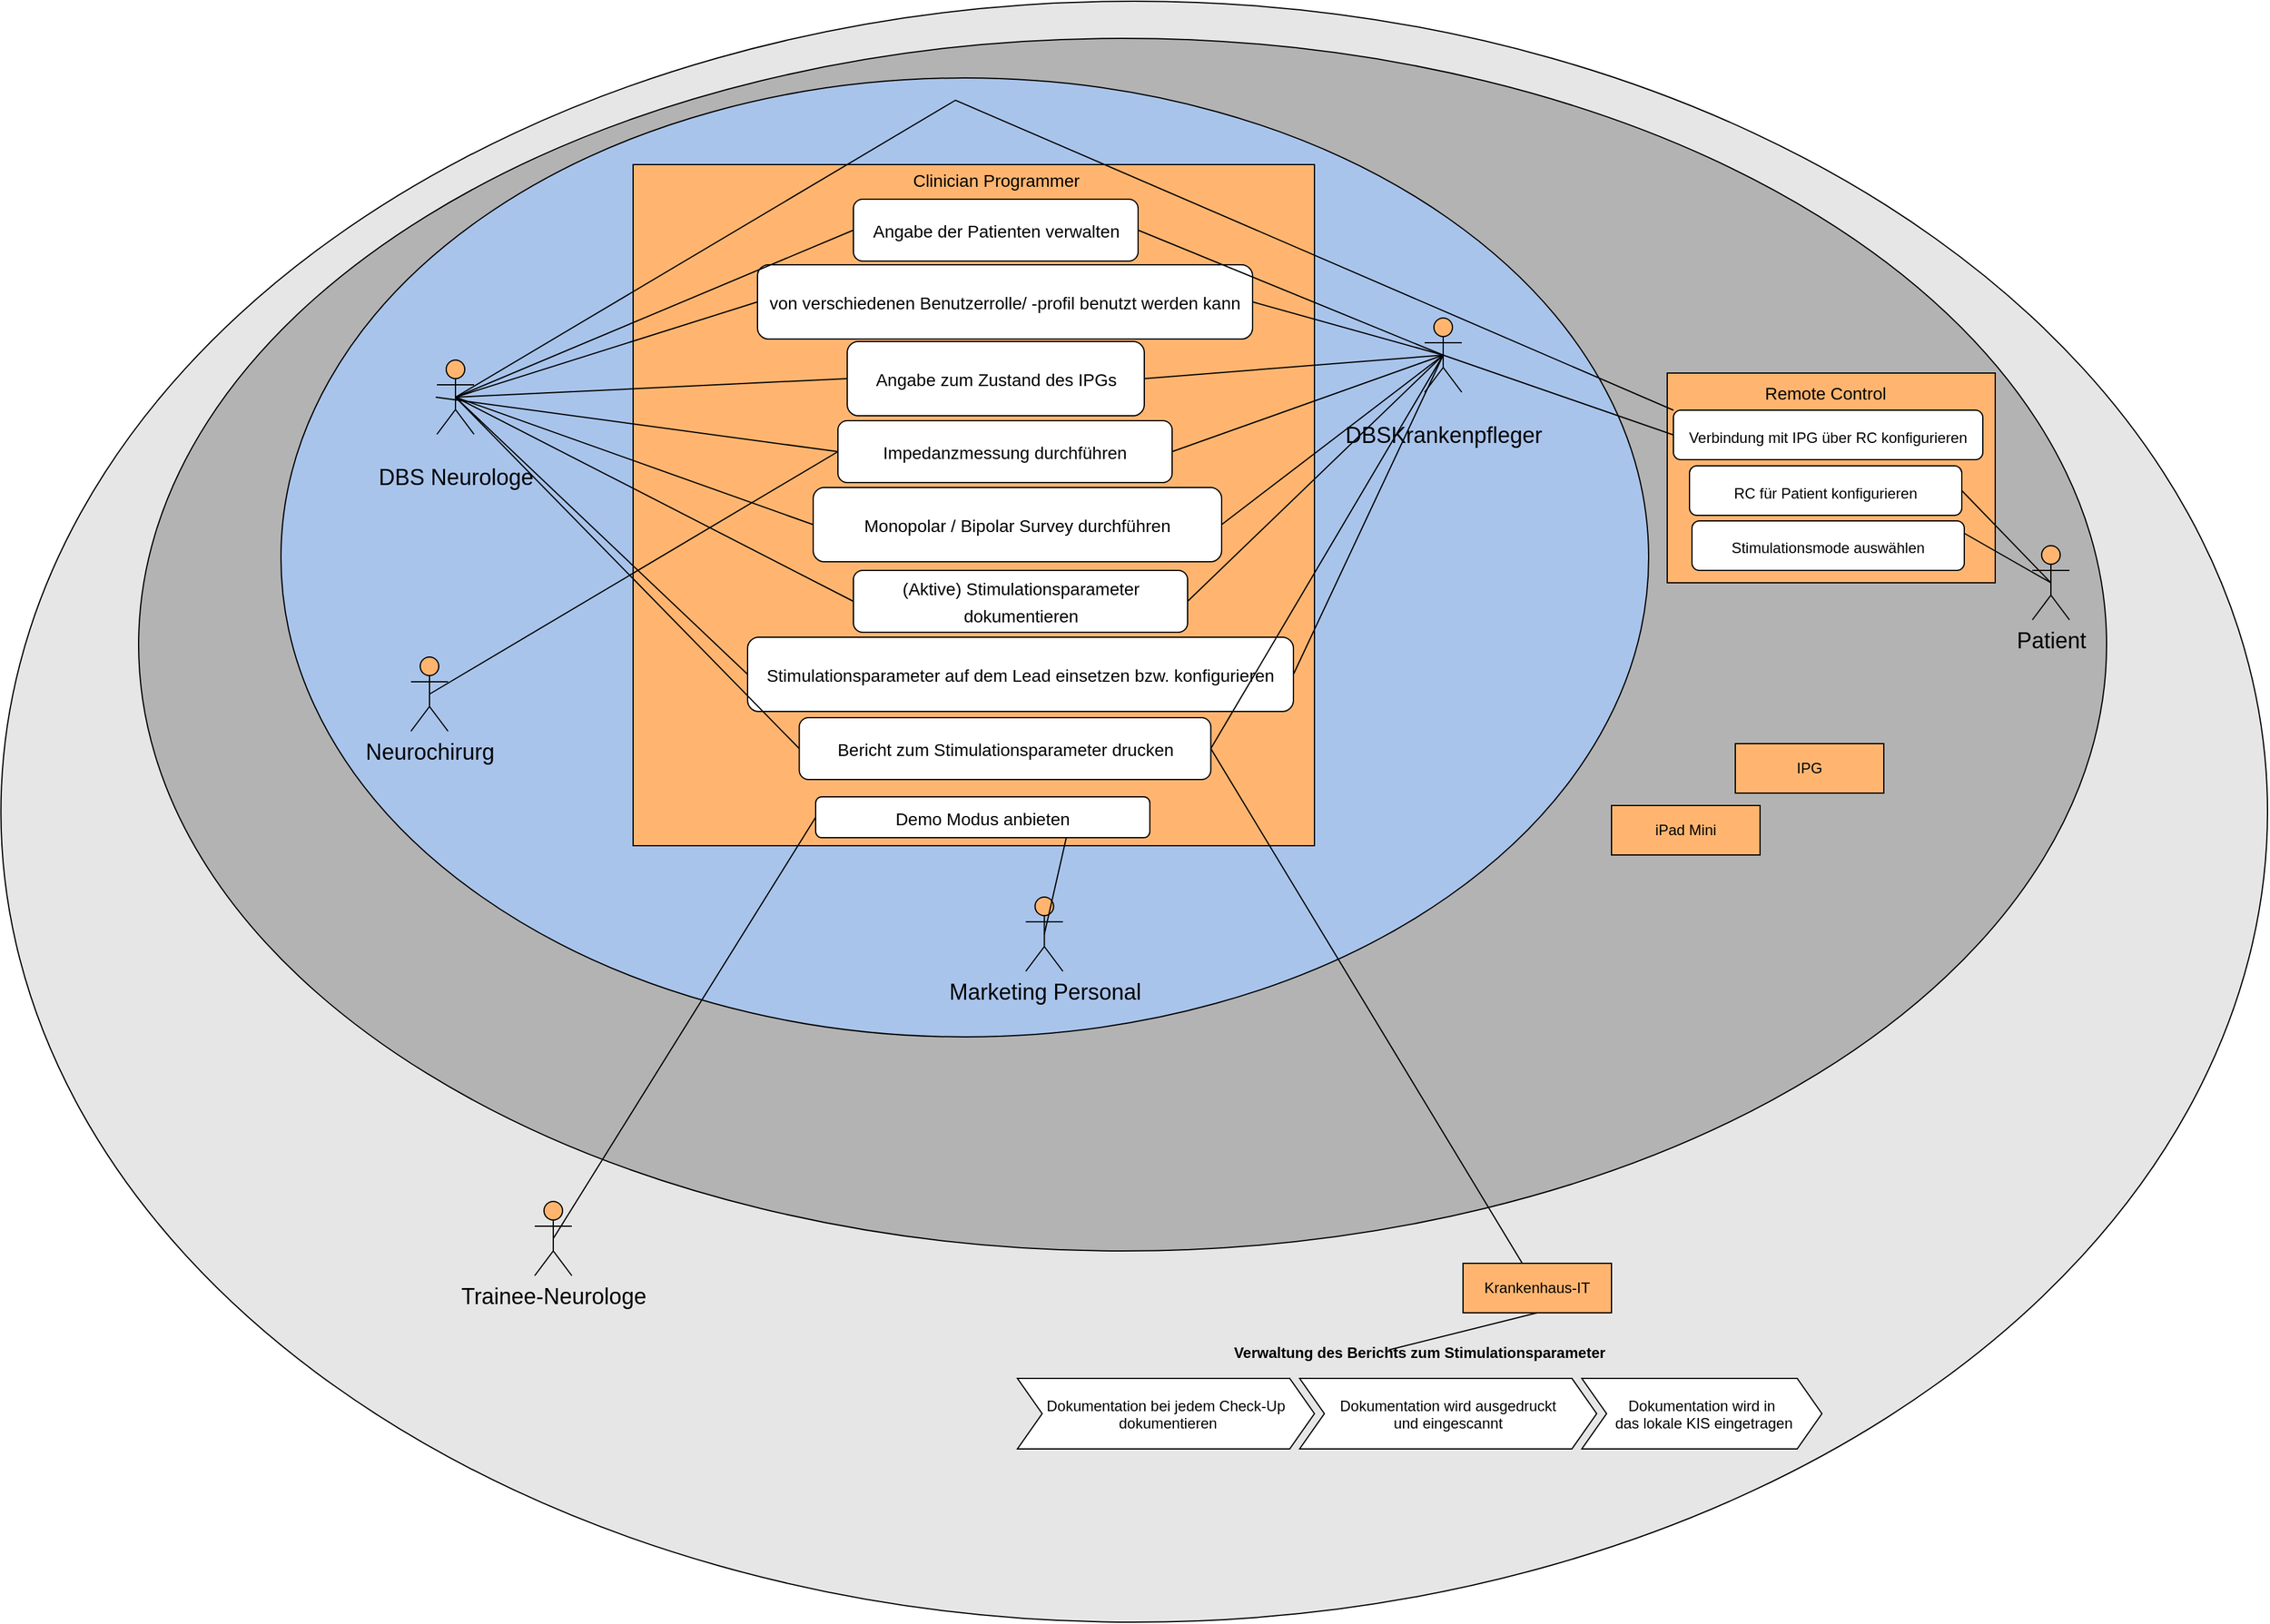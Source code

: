 <mxfile version="17.4.5" type="github">
  <diagram id="COCRISKAF5RU_WuCZG3C" name="Page-1">
    <mxGraphModel dx="5519" dy="1094" grid="1" gridSize="10" guides="1" tooltips="1" connect="1" arrows="1" fold="1" page="1" pageScale="1" pageWidth="3300" pageHeight="2339" math="0" shadow="0">
      <root>
        <mxCell id="0" />
        <mxCell id="1" parent="0" />
        <mxCell id="ObiDn6EqENm9eNaDBc-o-1" value="" style="ellipse;whiteSpace=wrap;html=1;fillColor=#E6E6E6;" parent="1" vertex="1">
          <mxGeometry x="-21.25" y="30" width="1831.25" height="1310" as="geometry" />
        </mxCell>
        <mxCell id="ObiDn6EqENm9eNaDBc-o-2" value="" style="ellipse;whiteSpace=wrap;html=1;fillColor=#B3B3B3;" parent="1" vertex="1">
          <mxGeometry x="90" y="60" width="1590" height="980" as="geometry" />
        </mxCell>
        <mxCell id="ObiDn6EqENm9eNaDBc-o-3" value="" style="ellipse;whiteSpace=wrap;html=1;fillColor=#A9C4EB;" parent="1" vertex="1">
          <mxGeometry x="205" y="92" width="1105" height="775" as="geometry" />
        </mxCell>
        <mxCell id="ObiDn6EqENm9eNaDBc-o-5" value="" style="whiteSpace=wrap;html=1;aspect=fixed;fontSize=36;fillColor=#FFB570;" parent="1" vertex="1">
          <mxGeometry x="489.5" y="162" width="550.5" height="550.5" as="geometry" />
        </mxCell>
        <mxCell id="ObiDn6EqENm9eNaDBc-o-6" value="&lt;font style=&quot;font-size: 18px&quot;&gt;DBS Neurologe&lt;/font&gt;" style="shape=umlActor;verticalLabelPosition=bottom;verticalAlign=top;html=1;outlineConnect=0;fontSize=36;fillColor=#FFB570;" parent="1" vertex="1">
          <mxGeometry x="331" y="320" width="30" height="60" as="geometry" />
        </mxCell>
        <mxCell id="ObiDn6EqENm9eNaDBc-o-7" value="Neurochirurg" style="shape=umlActor;verticalLabelPosition=bottom;verticalAlign=top;html=1;outlineConnect=0;fontSize=18;fillColor=#FFB570;" parent="1" vertex="1">
          <mxGeometry x="310" y="560" width="30" height="60" as="geometry" />
        </mxCell>
        <mxCell id="ObiDn6EqENm9eNaDBc-o-8" value="Patient" style="shape=umlActor;verticalLabelPosition=bottom;verticalAlign=top;html=1;outlineConnect=0;fontSize=18;fillColor=#FFB570;" parent="1" vertex="1">
          <mxGeometry x="1620" y="470" width="30" height="60" as="geometry" />
        </mxCell>
        <mxCell id="ObiDn6EqENm9eNaDBc-o-13" value="&lt;font style=&quot;font-size: 14px&quot;&gt;Angabe der Patienten verwalten&lt;/font&gt;" style="rounded=1;whiteSpace=wrap;html=1;fontSize=18;fillColor=#FFFFFF;" parent="1" vertex="1">
          <mxGeometry x="667.5" y="190" width="230" height="50" as="geometry" />
        </mxCell>
        <mxCell id="ObiDn6EqENm9eNaDBc-o-14" value="&lt;font style=&quot;font-size: 14px&quot;&gt;Demo Modus anbieten&lt;/font&gt;" style="rounded=1;whiteSpace=wrap;html=1;fontSize=18;fillColor=#FFFFFF;" parent="1" vertex="1">
          <mxGeometry x="637" y="673" width="270" height="33" as="geometry" />
        </mxCell>
        <mxCell id="ObiDn6EqENm9eNaDBc-o-15" value="&lt;font style=&quot;font-size: 14px&quot;&gt;Stimulationsparameter auf dem Lead einsetzen bzw. konfigurieren&lt;/font&gt;" style="rounded=1;whiteSpace=wrap;html=1;fontSize=18;fillColor=#FFFFFF;" parent="1" vertex="1">
          <mxGeometry x="582" y="544" width="441" height="60" as="geometry" />
        </mxCell>
        <mxCell id="ObiDn6EqENm9eNaDBc-o-25" value="&lt;font style=&quot;font-size: 14px&quot;&gt;Monopolar / Bipolar Survey durchführen&lt;/font&gt;" style="rounded=1;whiteSpace=wrap;html=1;fontSize=18;fillColor=#FFFFFF;" parent="1" vertex="1">
          <mxGeometry x="635" y="423" width="330" height="60" as="geometry" />
        </mxCell>
        <mxCell id="ObiDn6EqENm9eNaDBc-o-26" value="&lt;font style=&quot;font-size: 14px&quot;&gt;von verschiedenen Benutzerrolle/ -profil benutzt werden kann&lt;/font&gt;" style="rounded=1;whiteSpace=wrap;html=1;fontSize=18;fillColor=#FFFFFF;" parent="1" vertex="1">
          <mxGeometry x="590" y="243" width="400" height="60" as="geometry" />
        </mxCell>
        <mxCell id="ObiDn6EqENm9eNaDBc-o-27" value="&lt;font style=&quot;font-size: 14px&quot;&gt;Angabe zum Zustand des IPGs&lt;/font&gt;" style="rounded=1;whiteSpace=wrap;html=1;fontSize=18;fillColor=#FFFFFF;" parent="1" vertex="1">
          <mxGeometry x="662.5" y="305" width="240" height="60" as="geometry" />
        </mxCell>
        <mxCell id="ObiDn6EqENm9eNaDBc-o-36" value="iPad Mini" style="rounded=0;whiteSpace=wrap;html=1;fontSize=12;fillColor=#FFB570;" parent="1" vertex="1">
          <mxGeometry x="1280" y="680" width="120" height="40" as="geometry" />
        </mxCell>
        <mxCell id="ObiDn6EqENm9eNaDBc-o-37" value="IPG" style="rounded=0;whiteSpace=wrap;html=1;fontSize=12;fillColor=#FFB570;" parent="1" vertex="1">
          <mxGeometry x="1380" y="630" width="120" height="40" as="geometry" />
        </mxCell>
        <mxCell id="ObiDn6EqENm9eNaDBc-o-47" value="&lt;font style=&quot;font-size: 18px&quot;&gt;DBSKrankenpfleger&lt;/font&gt;" style="shape=umlActor;verticalLabelPosition=bottom;verticalAlign=top;html=1;outlineConnect=0;fontSize=36;fillColor=#FFB570;" parent="1" vertex="1">
          <mxGeometry x="1129" y="286" width="30" height="60" as="geometry" />
        </mxCell>
        <mxCell id="ObiDn6EqENm9eNaDBc-o-49" value="&lt;font&gt;&lt;font style=&quot;font-size: 14px&quot;&gt;(Aktive) Stimulationsparameter dokumentieren&lt;/font&gt;&lt;br&gt;&lt;/font&gt;" style="rounded=1;whiteSpace=wrap;html=1;fontSize=18;fillColor=#FFFFFF;" parent="1" vertex="1">
          <mxGeometry x="667.5" y="490" width="270" height="50" as="geometry" />
        </mxCell>
        <mxCell id="_qRffOKylw16JEMIoA7c-6" value="&lt;font style=&quot;font-size: 14px&quot;&gt;Impedanzmessung durchführen&lt;/font&gt;" style="rounded=1;whiteSpace=wrap;html=1;fontSize=18;fillColor=#FFFFFF;" parent="1" vertex="1">
          <mxGeometry x="655" y="369" width="270" height="50" as="geometry" />
        </mxCell>
        <mxCell id="_qRffOKylw16JEMIoA7c-11" value="" style="endArrow=none;html=1;rounded=0;fontSize=14;exitX=0.5;exitY=0.5;exitDx=0;exitDy=0;exitPerimeter=0;entryX=0;entryY=0.5;entryDx=0;entryDy=0;" parent="1" source="ObiDn6EqENm9eNaDBc-o-6" target="ObiDn6EqENm9eNaDBc-o-13" edge="1">
          <mxGeometry width="50" height="50" relative="1" as="geometry">
            <mxPoint x="880" y="490" as="sourcePoint" />
            <mxPoint x="930" y="440" as="targetPoint" />
          </mxGeometry>
        </mxCell>
        <mxCell id="_qRffOKylw16JEMIoA7c-12" value="" style="endArrow=none;html=1;rounded=0;fontSize=14;exitX=0.5;exitY=0.5;exitDx=0;exitDy=0;exitPerimeter=0;entryX=0;entryY=0.5;entryDx=0;entryDy=0;" parent="1" source="ObiDn6EqENm9eNaDBc-o-6" target="ObiDn6EqENm9eNaDBc-o-26" edge="1">
          <mxGeometry width="50" height="50" relative="1" as="geometry">
            <mxPoint x="335" y="360" as="sourcePoint" />
            <mxPoint x="677.5" y="225" as="targetPoint" />
          </mxGeometry>
        </mxCell>
        <mxCell id="_qRffOKylw16JEMIoA7c-13" value="" style="endArrow=none;html=1;rounded=0;fontSize=14;entryX=0;entryY=0.5;entryDx=0;entryDy=0;exitX=0.5;exitY=0.5;exitDx=0;exitDy=0;exitPerimeter=0;" parent="1" source="ObiDn6EqENm9eNaDBc-o-6" target="ObiDn6EqENm9eNaDBc-o-27" edge="1">
          <mxGeometry width="50" height="50" relative="1" as="geometry">
            <mxPoint x="330" y="350" as="sourcePoint" />
            <mxPoint x="600" y="290" as="targetPoint" />
          </mxGeometry>
        </mxCell>
        <mxCell id="_qRffOKylw16JEMIoA7c-14" value="" style="endArrow=none;html=1;rounded=0;fontSize=14;entryX=0;entryY=0.5;entryDx=0;entryDy=0;" parent="1" target="_qRffOKylw16JEMIoA7c-6" edge="1">
          <mxGeometry width="50" height="50" relative="1" as="geometry">
            <mxPoint x="330" y="350" as="sourcePoint" />
            <mxPoint x="600" y="360" as="targetPoint" />
          </mxGeometry>
        </mxCell>
        <mxCell id="_qRffOKylw16JEMIoA7c-15" value="" style="endArrow=none;html=1;rounded=0;fontSize=14;entryX=0;entryY=0.5;entryDx=0;entryDy=0;exitX=0.5;exitY=0.5;exitDx=0;exitDy=0;exitPerimeter=0;" parent="1" source="ObiDn6EqENm9eNaDBc-o-6" target="ObiDn6EqENm9eNaDBc-o-25" edge="1">
          <mxGeometry width="50" height="50" relative="1" as="geometry">
            <mxPoint x="340" y="360" as="sourcePoint" />
            <mxPoint x="665" y="425" as="targetPoint" />
          </mxGeometry>
        </mxCell>
        <mxCell id="_qRffOKylw16JEMIoA7c-16" value="" style="endArrow=none;html=1;rounded=0;fontSize=14;entryX=0;entryY=0.5;entryDx=0;entryDy=0;exitX=0.5;exitY=0.5;exitDx=0;exitDy=0;exitPerimeter=0;" parent="1" source="ObiDn6EqENm9eNaDBc-o-6" target="ObiDn6EqENm9eNaDBc-o-15" edge="1">
          <mxGeometry width="50" height="50" relative="1" as="geometry">
            <mxPoint x="335" y="360" as="sourcePoint" />
            <mxPoint x="610" y="490" as="targetPoint" />
          </mxGeometry>
        </mxCell>
        <mxCell id="_qRffOKylw16JEMIoA7c-17" value="" style="endArrow=none;html=1;rounded=0;fontSize=14;entryX=0;entryY=0.5;entryDx=0;entryDy=0;exitX=0.5;exitY=0.5;exitDx=0;exitDy=0;exitPerimeter=0;" parent="1" source="ObiDn6EqENm9eNaDBc-o-6" target="ObiDn6EqENm9eNaDBc-o-49" edge="1">
          <mxGeometry width="50" height="50" relative="1" as="geometry">
            <mxPoint x="335" y="360" as="sourcePoint" />
            <mxPoint x="610" y="565" as="targetPoint" />
          </mxGeometry>
        </mxCell>
        <mxCell id="_qRffOKylw16JEMIoA7c-19" value="" style="endArrow=none;html=1;rounded=0;fontSize=14;entryX=1;entryY=0.5;entryDx=0;entryDy=0;exitX=0.5;exitY=0.5;exitDx=0;exitDy=0;exitPerimeter=0;" parent="1" source="ObiDn6EqENm9eNaDBc-o-47" target="ObiDn6EqENm9eNaDBc-o-13" edge="1">
          <mxGeometry width="50" height="50" relative="1" as="geometry">
            <mxPoint x="335" y="360" as="sourcePoint" />
            <mxPoint x="612.5" y="710" as="targetPoint" />
          </mxGeometry>
        </mxCell>
        <mxCell id="_qRffOKylw16JEMIoA7c-20" value="" style="endArrow=none;html=1;rounded=0;fontSize=14;entryX=1;entryY=0.5;entryDx=0;entryDy=0;exitX=0.5;exitY=0.5;exitDx=0;exitDy=0;exitPerimeter=0;" parent="1" source="ObiDn6EqENm9eNaDBc-o-47" target="ObiDn6EqENm9eNaDBc-o-26" edge="1">
          <mxGeometry width="50" height="50" relative="1" as="geometry">
            <mxPoint x="1215" y="300" as="sourcePoint" />
            <mxPoint x="907.5" y="225" as="targetPoint" />
          </mxGeometry>
        </mxCell>
        <mxCell id="_qRffOKylw16JEMIoA7c-21" value="" style="endArrow=none;html=1;rounded=0;fontSize=14;entryX=1;entryY=0.5;entryDx=0;entryDy=0;exitX=0.5;exitY=0.5;exitDx=0;exitDy=0;exitPerimeter=0;" parent="1" source="ObiDn6EqENm9eNaDBc-o-47" target="ObiDn6EqENm9eNaDBc-o-27" edge="1">
          <mxGeometry width="50" height="50" relative="1" as="geometry">
            <mxPoint x="1215" y="300" as="sourcePoint" />
            <mxPoint x="1000" y="290" as="targetPoint" />
          </mxGeometry>
        </mxCell>
        <mxCell id="_qRffOKylw16JEMIoA7c-22" value="" style="endArrow=none;html=1;rounded=0;fontSize=14;entryX=1;entryY=0.5;entryDx=0;entryDy=0;exitX=0.5;exitY=0.5;exitDx=0;exitDy=0;exitPerimeter=0;" parent="1" source="ObiDn6EqENm9eNaDBc-o-47" target="_qRffOKylw16JEMIoA7c-6" edge="1">
          <mxGeometry width="50" height="50" relative="1" as="geometry">
            <mxPoint x="1215" y="300" as="sourcePoint" />
            <mxPoint x="1000" y="360" as="targetPoint" />
          </mxGeometry>
        </mxCell>
        <mxCell id="_qRffOKylw16JEMIoA7c-23" value="" style="endArrow=none;html=1;rounded=0;fontSize=14;entryX=1;entryY=0.5;entryDx=0;entryDy=0;exitX=0.5;exitY=0.5;exitDx=0;exitDy=0;exitPerimeter=0;" parent="1" source="ObiDn6EqENm9eNaDBc-o-47" target="ObiDn6EqENm9eNaDBc-o-25" edge="1">
          <mxGeometry width="50" height="50" relative="1" as="geometry">
            <mxPoint x="1215" y="300" as="sourcePoint" />
            <mxPoint x="935" y="425" as="targetPoint" />
          </mxGeometry>
        </mxCell>
        <mxCell id="_qRffOKylw16JEMIoA7c-24" value="" style="endArrow=none;html=1;rounded=0;fontSize=14;exitX=0.5;exitY=0.5;exitDx=0;exitDy=0;exitPerimeter=0;entryX=1;entryY=0.5;entryDx=0;entryDy=0;" parent="1" source="ObiDn6EqENm9eNaDBc-o-47" target="ObiDn6EqENm9eNaDBc-o-15" edge="1">
          <mxGeometry width="50" height="50" relative="1" as="geometry">
            <mxPoint x="1215" y="300" as="sourcePoint" />
            <mxPoint x="1010" y="490" as="targetPoint" />
          </mxGeometry>
        </mxCell>
        <mxCell id="_qRffOKylw16JEMIoA7c-25" value="" style="endArrow=none;html=1;rounded=0;fontSize=14;exitX=0.5;exitY=0.5;exitDx=0;exitDy=0;exitPerimeter=0;entryX=1;entryY=0.5;entryDx=0;entryDy=0;" parent="1" source="ObiDn6EqENm9eNaDBc-o-47" target="ObiDn6EqENm9eNaDBc-o-49" edge="1">
          <mxGeometry width="50" height="50" relative="1" as="geometry">
            <mxPoint x="1215" y="300" as="sourcePoint" />
            <mxPoint x="1010" y="565" as="targetPoint" />
          </mxGeometry>
        </mxCell>
        <mxCell id="_qRffOKylw16JEMIoA7c-28" value="" style="endArrow=none;html=1;rounded=0;fontSize=14;entryX=0;entryY=0.5;entryDx=0;entryDy=0;exitX=0.5;exitY=0.5;exitDx=0;exitDy=0;exitPerimeter=0;" parent="1" source="ObiDn6EqENm9eNaDBc-o-7" target="_qRffOKylw16JEMIoA7c-6" edge="1">
          <mxGeometry width="50" height="50" relative="1" as="geometry">
            <mxPoint x="335" y="360" as="sourcePoint" />
            <mxPoint x="612.5" y="710" as="targetPoint" />
          </mxGeometry>
        </mxCell>
        <mxCell id="_qRffOKylw16JEMIoA7c-29" value="Marketing Personal" style="shape=umlActor;verticalLabelPosition=bottom;verticalAlign=top;html=1;outlineConnect=0;fontSize=18;fillColor=#FFB570;" parent="1" vertex="1">
          <mxGeometry x="806.75" y="754" width="30" height="60" as="geometry" />
        </mxCell>
        <mxCell id="_qRffOKylw16JEMIoA7c-30" value="" style="endArrow=none;html=1;rounded=0;fontSize=14;exitX=0.5;exitY=0.5;exitDx=0;exitDy=0;exitPerimeter=0;entryX=0.75;entryY=1;entryDx=0;entryDy=0;" parent="1" source="_qRffOKylw16JEMIoA7c-29" target="ObiDn6EqENm9eNaDBc-o-14" edge="1">
          <mxGeometry width="50" height="50" relative="1" as="geometry">
            <mxPoint x="1215" y="300" as="sourcePoint" />
            <mxPoint x="1012.5" y="710" as="targetPoint" />
          </mxGeometry>
        </mxCell>
        <mxCell id="_qRffOKylw16JEMIoA7c-31" value="&lt;font&gt;&lt;font style=&quot;font-size: 14px&quot;&gt;Bericht zum Stimulationsparameter drucken&lt;/font&gt;&lt;br&gt;&lt;/font&gt;" style="rounded=1;whiteSpace=wrap;html=1;fontSize=18;fillColor=#FFFFFF;" parent="1" vertex="1">
          <mxGeometry x="623.75" y="609" width="332.5" height="50" as="geometry" />
        </mxCell>
        <mxCell id="_qRffOKylw16JEMIoA7c-33" value="Trainee-Neurologe" style="shape=umlActor;verticalLabelPosition=bottom;verticalAlign=top;html=1;outlineConnect=0;fontSize=18;fillColor=#FFB570;" parent="1" vertex="1">
          <mxGeometry x="410" y="1000" width="30" height="60" as="geometry" />
        </mxCell>
        <mxCell id="_qRffOKylw16JEMIoA7c-34" value="" style="endArrow=none;html=1;rounded=0;fontSize=14;exitX=0.5;exitY=0.5;exitDx=0;exitDy=0;exitPerimeter=0;entryX=0;entryY=0.5;entryDx=0;entryDy=0;" parent="1" source="_qRffOKylw16JEMIoA7c-33" target="ObiDn6EqENm9eNaDBc-o-14" edge="1">
          <mxGeometry width="50" height="50" relative="1" as="geometry">
            <mxPoint x="1215" y="664" as="sourcePoint" />
            <mxPoint x="945" y="796.5" as="targetPoint" />
          </mxGeometry>
        </mxCell>
        <mxCell id="_qRffOKylw16JEMIoA7c-40" value="" style="rounded=0;whiteSpace=wrap;html=1;fontSize=14;fillColor=#FFB570;" parent="1" vertex="1">
          <mxGeometry x="1325" y="330.5" width="265" height="169.5" as="geometry" />
        </mxCell>
        <mxCell id="_qRffOKylw16JEMIoA7c-37" value="" style="endArrow=none;html=1;rounded=0;fontSize=14;entryX=0;entryY=0.5;entryDx=0;entryDy=0;exitX=0.5;exitY=0.5;exitDx=0;exitDy=0;exitPerimeter=0;" parent="1" source="ObiDn6EqENm9eNaDBc-o-6" target="_qRffOKylw16JEMIoA7c-31" edge="1">
          <mxGeometry width="50" height="50" relative="1" as="geometry">
            <mxPoint x="335" y="360" as="sourcePoint" />
            <mxPoint x="592" y="584" as="targetPoint" />
          </mxGeometry>
        </mxCell>
        <mxCell id="_qRffOKylw16JEMIoA7c-38" value="" style="endArrow=none;html=1;rounded=0;fontSize=14;exitX=0.5;exitY=0.5;exitDx=0;exitDy=0;exitPerimeter=0;entryX=1;entryY=0.5;entryDx=0;entryDy=0;" parent="1" source="ObiDn6EqENm9eNaDBc-o-47" target="_qRffOKylw16JEMIoA7c-31" edge="1">
          <mxGeometry width="50" height="50" relative="1" as="geometry">
            <mxPoint x="1216" y="326" as="sourcePoint" />
            <mxPoint x="1033" y="584" as="targetPoint" />
          </mxGeometry>
        </mxCell>
        <mxCell id="ObiDn6EqENm9eNaDBc-o-16" value="&lt;span style=&quot;font-size: 12px&quot;&gt;Verbindung mit IPG über RC konfigurieren&lt;/span&gt;" style="rounded=1;whiteSpace=wrap;html=1;fontSize=18;fillColor=#FFFFFF;" parent="1" vertex="1">
          <mxGeometry x="1330" y="360.5" width="250" height="40" as="geometry" />
        </mxCell>
        <mxCell id="_qRffOKylw16JEMIoA7c-35" value="&lt;span style=&quot;font-size: 12px&quot;&gt;RC für Patient konfigurieren&lt;/span&gt;" style="rounded=1;whiteSpace=wrap;html=1;fontSize=18;fillColor=#FFFFFF;" parent="1" vertex="1">
          <mxGeometry x="1343" y="405.5" width="220" height="40" as="geometry" />
        </mxCell>
        <mxCell id="_qRffOKylw16JEMIoA7c-41" value="Remote Control" style="text;html=1;strokeColor=none;fillColor=none;align=center;verticalAlign=middle;whiteSpace=wrap;rounded=0;fontSize=14;" parent="1" vertex="1">
          <mxGeometry x="1388" y="331.5" width="130" height="30" as="geometry" />
        </mxCell>
        <mxCell id="_qRffOKylw16JEMIoA7c-42" value="Clinician Programmer" style="text;html=1;strokeColor=none;fillColor=none;align=center;verticalAlign=middle;whiteSpace=wrap;rounded=0;fontSize=14;" parent="1" vertex="1">
          <mxGeometry x="697.5" y="160" width="170" height="30" as="geometry" />
        </mxCell>
        <mxCell id="_qRffOKylw16JEMIoA7c-45" value="&lt;span style=&quot;font-size: 12px&quot;&gt;Stimulationsmode auswählen&lt;/span&gt;" style="rounded=1;whiteSpace=wrap;html=1;fontSize=18;fillColor=#FFFFFF;" parent="1" vertex="1">
          <mxGeometry x="1345" y="450" width="220" height="40" as="geometry" />
        </mxCell>
        <mxCell id="_qRffOKylw16JEMIoA7c-46" value="" style="endArrow=none;html=1;rounded=0;fontSize=14;exitX=0.5;exitY=0.5;exitDx=0;exitDy=0;exitPerimeter=0;entryX=1;entryY=0.25;entryDx=0;entryDy=0;" parent="1" source="ObiDn6EqENm9eNaDBc-o-8" target="_qRffOKylw16JEMIoA7c-45" edge="1">
          <mxGeometry width="50" height="50" relative="1" as="geometry">
            <mxPoint x="1154" y="326" as="sourcePoint" />
            <mxPoint x="1560" y="470" as="targetPoint" />
          </mxGeometry>
        </mxCell>
        <mxCell id="_qRffOKylw16JEMIoA7c-47" value="" style="endArrow=none;html=1;rounded=0;fontSize=14;exitX=0.5;exitY=0.5;exitDx=0;exitDy=0;exitPerimeter=0;entryX=1;entryY=0.5;entryDx=0;entryDy=0;" parent="1" source="ObiDn6EqENm9eNaDBc-o-8" target="_qRffOKylw16JEMIoA7c-35" edge="1">
          <mxGeometry width="50" height="50" relative="1" as="geometry">
            <mxPoint x="1645.0" y="510" as="sourcePoint" />
            <mxPoint x="1575" y="470" as="targetPoint" />
          </mxGeometry>
        </mxCell>
        <mxCell id="_qRffOKylw16JEMIoA7c-48" value="" style="endArrow=none;html=1;rounded=0;fontSize=14;entryX=0.5;entryY=0.5;entryDx=0;entryDy=0;exitX=0;exitY=0.5;exitDx=0;exitDy=0;entryPerimeter=0;" parent="1" source="ObiDn6EqENm9eNaDBc-o-16" target="ObiDn6EqENm9eNaDBc-o-47" edge="1">
          <mxGeometry width="50" height="50" relative="1" as="geometry">
            <mxPoint x="1154" y="326" as="sourcePoint" />
            <mxPoint x="907.5" y="225" as="targetPoint" />
          </mxGeometry>
        </mxCell>
        <mxCell id="_qRffOKylw16JEMIoA7c-49" value="" style="endArrow=none;html=1;rounded=0;fontSize=14;entryX=0.5;entryY=0.5;entryDx=0;entryDy=0;entryPerimeter=0;exitX=0;exitY=0;exitDx=0;exitDy=0;" parent="1" source="ObiDn6EqENm9eNaDBc-o-16" target="ObiDn6EqENm9eNaDBc-o-6" edge="1">
          <mxGeometry width="50" height="50" relative="1" as="geometry">
            <mxPoint x="1330" y="380" as="sourcePoint" />
            <mxPoint x="1154" y="326" as="targetPoint" />
            <Array as="points">
              <mxPoint x="750" y="110" />
            </Array>
          </mxGeometry>
        </mxCell>
        <mxCell id="9tCZ_6rYoexcBzTBrJE4-1" value="Verwaltung des Berichts zum Stimulationsparameter" style="swimlane;childLayout=stackLayout;horizontal=1;fillColor=none;horizontalStack=1;resizeParent=1;resizeParentMax=0;resizeLast=0;collapsible=0;strokeColor=none;stackBorder=10;stackSpacing=-12;resizable=1;align=center;points=[];fontColor=#000000;" vertex="1" parent="1">
          <mxGeometry x="790" y="1110" width="670" height="100" as="geometry" />
        </mxCell>
        <mxCell id="9tCZ_6rYoexcBzTBrJE4-2" value="Dokumentation bei jedem Check-Up&#xa; dokumentieren" style="shape=step;perimeter=stepPerimeter;fixedSize=1;points=[];" vertex="1" parent="9tCZ_6rYoexcBzTBrJE4-1">
          <mxGeometry x="10" y="33" width="240" height="57" as="geometry" />
        </mxCell>
        <mxCell id="9tCZ_6rYoexcBzTBrJE4-3" value="Dokumentation wird ausgedruckt &#xa;und eingescannt" style="shape=step;perimeter=stepPerimeter;fixedSize=1;points=[];" vertex="1" parent="9tCZ_6rYoexcBzTBrJE4-1">
          <mxGeometry x="238" y="33" width="240" height="57" as="geometry" />
        </mxCell>
        <mxCell id="9tCZ_6rYoexcBzTBrJE4-4" value="Dokumentation wird in&#xa; das lokale KIS eingetragen" style="shape=step;perimeter=stepPerimeter;fixedSize=1;points=[];" vertex="1" parent="9tCZ_6rYoexcBzTBrJE4-1">
          <mxGeometry x="466" y="33" width="194" height="57" as="geometry" />
        </mxCell>
        <mxCell id="9tCZ_6rYoexcBzTBrJE4-6" value="Krankenhaus-IT" style="rounded=0;whiteSpace=wrap;html=1;fontSize=12;fillColor=#FFB570;" vertex="1" parent="1">
          <mxGeometry x="1160" y="1050" width="120" height="40" as="geometry" />
        </mxCell>
        <mxCell id="9tCZ_6rYoexcBzTBrJE4-7" value="" style="endArrow=none;html=1;rounded=0;fontSize=14;entryX=1;entryY=0.5;entryDx=0;entryDy=0;" edge="1" parent="1" source="9tCZ_6rYoexcBzTBrJE4-6" target="_qRffOKylw16JEMIoA7c-31">
          <mxGeometry width="50" height="50" relative="1" as="geometry">
            <mxPoint x="831.75" y="794" as="sourcePoint" />
            <mxPoint x="849.5" y="716.0" as="targetPoint" />
          </mxGeometry>
        </mxCell>
        <mxCell id="9tCZ_6rYoexcBzTBrJE4-8" value="" style="endArrow=none;html=1;rounded=0;fontSize=14;exitX=0.5;exitY=1;exitDx=0;exitDy=0;" edge="1" parent="1" source="9tCZ_6rYoexcBzTBrJE4-6">
          <mxGeometry width="50" height="50" relative="1" as="geometry">
            <mxPoint x="1217.901" y="1060" as="sourcePoint" />
            <mxPoint x="1100" y="1120" as="targetPoint" />
          </mxGeometry>
        </mxCell>
      </root>
    </mxGraphModel>
  </diagram>
</mxfile>
